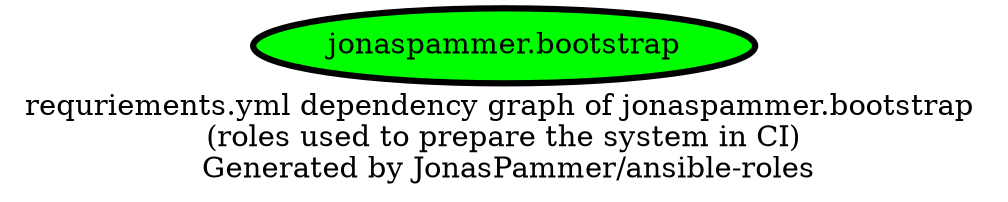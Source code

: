 digraph hierarchy {
  label = "requriements.yml dependency graph of jonaspammer.bootstrap \n (roles used to prepare the system in CI) \n Generated by JonasPammer/ansible-roles" ;
  overlap=false

  {

    "jonaspammer.bootstrap" [fillcolor=green style=filled penwidth=3]

  }


}